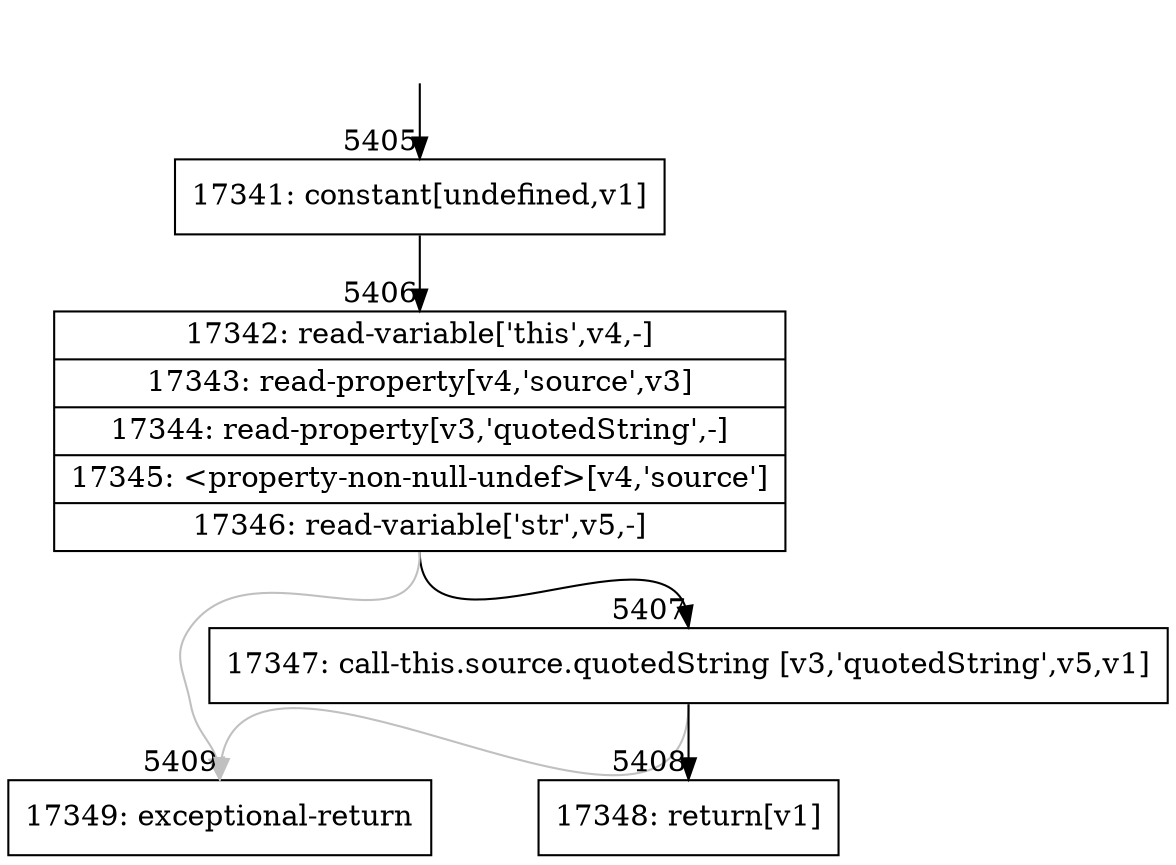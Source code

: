 digraph {
rankdir="TD"
BB_entry258[shape=none,label=""];
BB_entry258 -> BB5405 [tailport=s, headport=n, headlabel="    5405"]
BB5405 [shape=record label="{17341: constant[undefined,v1]}" ] 
BB5405 -> BB5406 [tailport=s, headport=n, headlabel="      5406"]
BB5406 [shape=record label="{17342: read-variable['this',v4,-]|17343: read-property[v4,'source',v3]|17344: read-property[v3,'quotedString',-]|17345: \<property-non-null-undef\>[v4,'source']|17346: read-variable['str',v5,-]}" ] 
BB5406 -> BB5407 [tailport=s, headport=n, headlabel="      5407"]
BB5406 -> BB5409 [tailport=s, headport=n, color=gray, headlabel="      5409"]
BB5407 [shape=record label="{17347: call-this.source.quotedString [v3,'quotedString',v5,v1]}" ] 
BB5407 -> BB5408 [tailport=s, headport=n, headlabel="      5408"]
BB5407 -> BB5409 [tailport=s, headport=n, color=gray]
BB5408 [shape=record label="{17348: return[v1]}" ] 
BB5409 [shape=record label="{17349: exceptional-return}" ] 
//#$~ 3530
}
